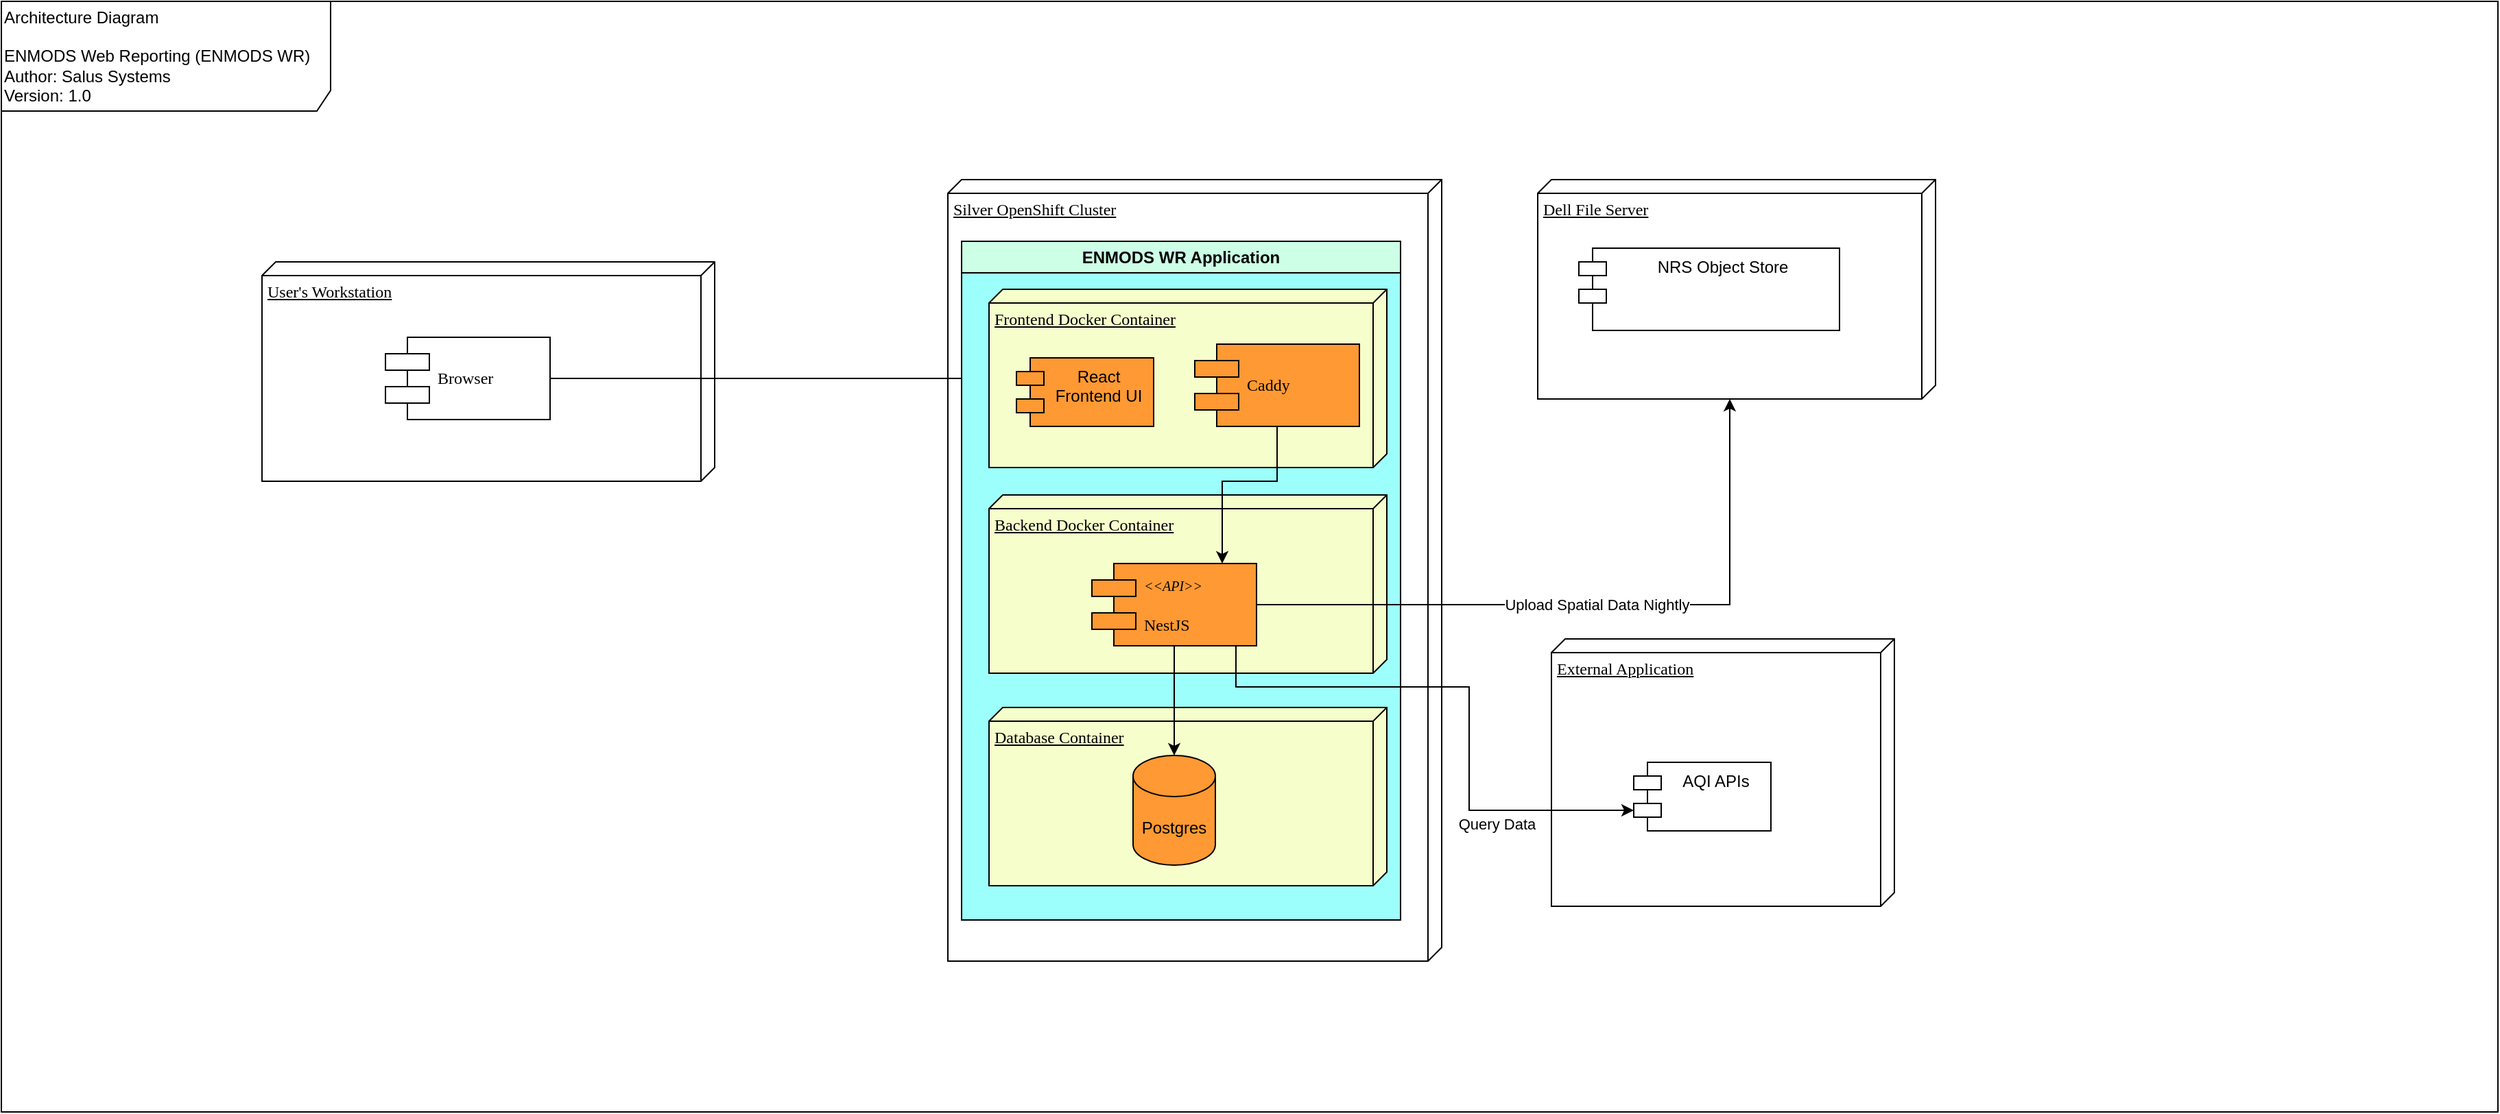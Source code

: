 <mxfile version="27.0.9">
  <diagram id="YgBtREGgeAqtKFtFVm2K" name="Page-1">
    <mxGraphModel dx="2061" dy="749" grid="1" gridSize="10" guides="1" tooltips="1" connect="1" arrows="1" fold="1" page="1" pageScale="1" pageWidth="827" pageHeight="1169" math="0" shadow="0">
      <root>
        <mxCell id="0" />
        <mxCell id="1" parent="0" />
        <mxCell id="ut0Zyik2L8hWZqNM1mhC-1" value="User&#39;s Workstation" style="verticalAlign=top;align=left;spacingTop=8;spacingLeft=2;spacingRight=12;shape=cube;size=10;direction=south;fontStyle=4;html=1;rounded=0;shadow=0;comic=0;labelBackgroundColor=none;strokeWidth=1;fontFamily=Verdana;fontSize=12" vertex="1" parent="1">
          <mxGeometry x="180" y="360" width="330" height="160" as="geometry" />
        </mxCell>
        <mxCell id="ut0Zyik2L8hWZqNM1mhC-2" value="Silver OpenShift Cluster" style="verticalAlign=top;align=left;spacingTop=8;spacingLeft=2;spacingRight=12;shape=cube;size=10;direction=south;fontStyle=4;html=1;rounded=0;shadow=0;comic=0;labelBackgroundColor=none;strokeWidth=1;fontFamily=Verdana;fontSize=12;" vertex="1" parent="1">
          <mxGeometry x="680" y="300" width="360" height="570" as="geometry" />
        </mxCell>
        <mxCell id="ut0Zyik2L8hWZqNM1mhC-3" style="edgeStyle=orthogonalEdgeStyle;rounded=0;orthogonalLoop=1;jettySize=auto;html=1;" edge="1" parent="1" source="ut0Zyik2L8hWZqNM1mhC-4" target="ut0Zyik2L8hWZqNM1mhC-8">
          <mxGeometry relative="1" as="geometry" />
        </mxCell>
        <mxCell id="ut0Zyik2L8hWZqNM1mhC-4" value="Browser" style="shape=component;align=left;spacingLeft=36;rounded=0;shadow=0;comic=0;labelBackgroundColor=none;strokeWidth=1;fontFamily=Verdana;fontSize=12;html=1;" vertex="1" parent="1">
          <mxGeometry x="270" y="415" width="120" height="60" as="geometry" />
        </mxCell>
        <mxCell id="ut0Zyik2L8hWZqNM1mhC-6" value="&lt;div align=&quot;left&quot;&gt;Architecture Diagram&lt;/div&gt;&lt;div align=&quot;left&quot;&gt;&lt;br&gt;&lt;/div&gt;&lt;div align=&quot;left&quot;&gt;ENMODS Web Reporting (ENMODS WR)&lt;/div&gt;&lt;div align=&quot;left&quot;&gt;Author: Salus Systems&lt;/div&gt;&lt;div align=&quot;left&quot;&gt;Version: 1.0&lt;/div&gt;" style="shape=umlFrame;whiteSpace=wrap;html=1;pointerEvents=0;width=240;height=80;align=left;" vertex="1" parent="1">
          <mxGeometry x="-10" y="170" width="1820" height="810" as="geometry" />
        </mxCell>
        <mxCell id="ut0Zyik2L8hWZqNM1mhC-7" value="ENMODS WR Application" style="swimlane;whiteSpace=wrap;html=1;fillColor=#CCFFE6;backgroundOutline=0;swimlaneFillColor=#9DFFFB;" vertex="1" parent="1">
          <mxGeometry x="690" y="345" width="320" height="495" as="geometry" />
        </mxCell>
        <mxCell id="ut0Zyik2L8hWZqNM1mhC-8" value="Frontend Docker Container" style="verticalAlign=top;align=left;spacingTop=8;spacingLeft=2;spacingRight=12;shape=cube;size=10;direction=south;fontStyle=4;html=1;rounded=0;shadow=0;comic=0;labelBackgroundColor=none;strokeWidth=1;fontFamily=Verdana;fontSize=12;fillColor=#F6FFCB;" vertex="1" parent="1">
          <mxGeometry x="710" y="380" width="290" height="130" as="geometry" />
        </mxCell>
        <mxCell id="ut0Zyik2L8hWZqNM1mhC-9" value="Caddy" style="shape=component;align=left;spacingLeft=36;rounded=0;shadow=0;comic=0;labelBackgroundColor=none;strokeWidth=1;fontFamily=Verdana;fontSize=12;html=1;fillColor=#FF9933;" vertex="1" parent="1">
          <mxGeometry x="860" y="420" width="120" height="60" as="geometry" />
        </mxCell>
        <mxCell id="ut0Zyik2L8hWZqNM1mhC-10" value="Backend Docker Container" style="verticalAlign=top;align=left;spacingTop=8;spacingLeft=2;spacingRight=12;shape=cube;size=10;direction=south;fontStyle=4;html=1;rounded=0;shadow=0;comic=0;labelBackgroundColor=none;strokeWidth=1;fontFamily=Verdana;fontSize=12;fillColor=#F6FFCB;" vertex="1" parent="1">
          <mxGeometry x="710" y="530" width="290" height="130" as="geometry" />
        </mxCell>
        <mxCell id="ut0Zyik2L8hWZqNM1mhC-11" value="&lt;div&gt;&lt;i&gt;&lt;font style=&quot;font-size: 10px;&quot;&gt;&amp;lt;&amp;lt;API&amp;gt;&amp;gt;&lt;/font&gt;&lt;/i&gt;&lt;/div&gt;&lt;div&gt;&lt;br&gt;&lt;/div&gt;&lt;div&gt;NestJS&lt;/div&gt;" style="shape=component;align=left;spacingLeft=36;rounded=0;shadow=0;comic=0;labelBackgroundColor=none;strokeWidth=1;fontFamily=Verdana;fontSize=12;html=1;fillColor=#FF9933;" vertex="1" parent="1">
          <mxGeometry x="785" y="580" width="120" height="60" as="geometry" />
        </mxCell>
        <mxCell id="ut0Zyik2L8hWZqNM1mhC-12" value="Database Container" style="verticalAlign=top;align=left;spacingTop=8;spacingLeft=2;spacingRight=12;shape=cube;size=10;direction=south;fontStyle=4;html=1;rounded=0;shadow=0;comic=0;labelBackgroundColor=none;strokeWidth=1;fontFamily=Verdana;fontSize=12;fillColor=#F6FFCB;" vertex="1" parent="1">
          <mxGeometry x="710" y="685" width="290" height="130" as="geometry" />
        </mxCell>
        <mxCell id="ut0Zyik2L8hWZqNM1mhC-13" value="Postgres" style="shape=cylinder3;whiteSpace=wrap;html=1;boundedLbl=1;backgroundOutline=1;size=15;fillColor=#FF9933;" vertex="1" parent="1">
          <mxGeometry x="815" y="720" width="60" height="80" as="geometry" />
        </mxCell>
        <mxCell id="ut0Zyik2L8hWZqNM1mhC-14" style="edgeStyle=orthogonalEdgeStyle;rounded=0;orthogonalLoop=1;jettySize=auto;html=1;exitX=0.5;exitY=1;exitDx=0;exitDy=0;" edge="1" parent="1" source="ut0Zyik2L8hWZqNM1mhC-11" target="ut0Zyik2L8hWZqNM1mhC-13">
          <mxGeometry relative="1" as="geometry" />
        </mxCell>
        <mxCell id="ut0Zyik2L8hWZqNM1mhC-19" style="edgeStyle=orthogonalEdgeStyle;rounded=0;orthogonalLoop=1;jettySize=auto;html=1;" edge="1" parent="1" source="ut0Zyik2L8hWZqNM1mhC-9" target="ut0Zyik2L8hWZqNM1mhC-11">
          <mxGeometry relative="1" as="geometry">
            <Array as="points">
              <mxPoint x="920" y="520" />
              <mxPoint x="880" y="520" />
            </Array>
          </mxGeometry>
        </mxCell>
        <mxCell id="ut0Zyik2L8hWZqNM1mhC-21" value="React Frontend UI" style="shape=module;align=left;spacingLeft=20;align=center;verticalAlign=top;whiteSpace=wrap;html=1;fillColor=#FF9933;" vertex="1" parent="1">
          <mxGeometry x="730" y="430" width="100" height="50" as="geometry" />
        </mxCell>
        <mxCell id="ut0Zyik2L8hWZqNM1mhC-28" value="&lt;div&gt;Dell File Server&lt;/div&gt;" style="verticalAlign=top;align=left;spacingTop=8;spacingLeft=2;spacingRight=12;shape=cube;size=10;direction=south;fontStyle=4;html=1;rounded=0;shadow=0;comic=0;labelBackgroundColor=none;strokeWidth=1;fontFamily=Verdana;fontSize=12" vertex="1" parent="1">
          <mxGeometry x="1110" y="300" width="290" height="160" as="geometry" />
        </mxCell>
        <mxCell id="ut0Zyik2L8hWZqNM1mhC-29" value="NRS Object Store" style="shape=module;align=left;spacingLeft=20;align=center;verticalAlign=top;whiteSpace=wrap;html=1;" vertex="1" parent="1">
          <mxGeometry x="1140" y="350" width="190" height="60" as="geometry" />
        </mxCell>
        <mxCell id="ut0Zyik2L8hWZqNM1mhC-36" value="External Application" style="verticalAlign=top;align=left;spacingTop=8;spacingLeft=2;spacingRight=12;shape=cube;size=10;direction=south;fontStyle=4;html=1;rounded=0;shadow=0;comic=0;labelBackgroundColor=none;strokeWidth=1;fontFamily=Verdana;fontSize=12" vertex="1" parent="1">
          <mxGeometry x="1120" y="635" width="250" height="195" as="geometry" />
        </mxCell>
        <mxCell id="ut0Zyik2L8hWZqNM1mhC-37" value="AQI APIs" style="shape=module;align=center;spacingLeft=20;align=center;verticalAlign=top;whiteSpace=wrap;html=1;" vertex="1" parent="1">
          <mxGeometry x="1180" y="725" width="100" height="50" as="geometry" />
        </mxCell>
        <mxCell id="ut0Zyik2L8hWZqNM1mhC-38" style="edgeStyle=orthogonalEdgeStyle;rounded=0;orthogonalLoop=1;jettySize=auto;html=1;entryX=0;entryY=0;entryDx=0;entryDy=35;entryPerimeter=0;" edge="1" parent="1" target="ut0Zyik2L8hWZqNM1mhC-37">
          <mxGeometry relative="1" as="geometry">
            <mxPoint x="890" y="640" as="sourcePoint" />
            <Array as="points">
              <mxPoint x="890" y="670" />
              <mxPoint x="1060" y="670" />
              <mxPoint x="1060" y="760" />
            </Array>
          </mxGeometry>
        </mxCell>
        <mxCell id="ut0Zyik2L8hWZqNM1mhC-39" value="Query Data" style="edgeLabel;html=1;align=center;verticalAlign=middle;resizable=0;points=[];" vertex="1" connectable="0" parent="ut0Zyik2L8hWZqNM1mhC-38">
          <mxGeometry x="0.502" y="-1" relative="1" as="geometry">
            <mxPoint x="2" y="9" as="offset" />
          </mxGeometry>
        </mxCell>
        <mxCell id="ut0Zyik2L8hWZqNM1mhC-43" value="Upload Spatial Data Nightly" style="edgeStyle=orthogonalEdgeStyle;rounded=0;orthogonalLoop=1;jettySize=auto;html=1;exitX=1;exitY=0.5;exitDx=0;exitDy=0;entryX=0;entryY=0;entryDx=160;entryDy=150;entryPerimeter=0;" edge="1" parent="1" source="ut0Zyik2L8hWZqNM1mhC-11" target="ut0Zyik2L8hWZqNM1mhC-28">
          <mxGeometry relative="1" as="geometry" />
        </mxCell>
      </root>
    </mxGraphModel>
  </diagram>
</mxfile>

